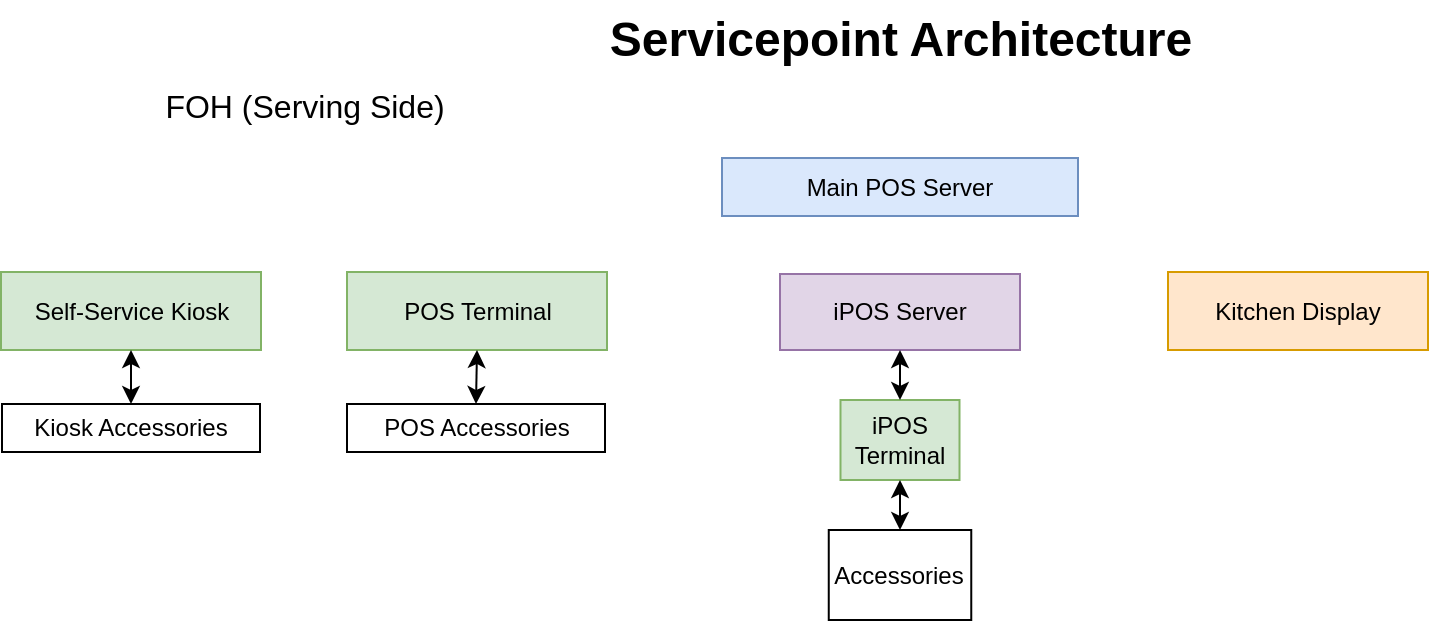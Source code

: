 <mxfile border="50" scale="3" compressed="false" locked="false" version="24.7.7">
  <diagram name="Blank" id="YmL12bMKpDGza6XwsDPr">
    <mxGraphModel dx="2059" dy="686" grid="0" gridSize="10" guides="1" tooltips="1" connect="1" arrows="1" fold="1" page="0" pageScale="1" pageWidth="827" pageHeight="1169" background="none" math="1" shadow="0">
      <root>
        <mxCell id="X5NqExCQtvZxIxQ7pmgY-0" />
        <mxCell id="1" parent="X5NqExCQtvZxIxQ7pmgY-0" />
        <mxCell id="uZHWdwqBzNDXaLBIzFla-1" value="Main POS Server" style="rounded=0;whiteSpace=wrap;html=1;fillColor=#dae8fc;strokeColor=#6c8ebf;" vertex="1" parent="1">
          <mxGeometry x="-429" y="328" width="178" height="29" as="geometry" />
        </mxCell>
        <mxCell id="uZHWdwqBzNDXaLBIzFla-2" value="Servicepoint Architecture" style="text;strokeColor=none;fillColor=none;html=1;fontSize=24;fontStyle=1;verticalAlign=middle;align=center;" vertex="1" parent="1">
          <mxGeometry x="-390" y="249" width="100" height="40" as="geometry" />
        </mxCell>
        <mxCell id="uZHWdwqBzNDXaLBIzFla-4" value="POS Terminal" style="rounded=0;whiteSpace=wrap;html=1;fillColor=#d5e8d4;strokeColor=#82b366;" vertex="1" parent="1">
          <mxGeometry x="-616.5" y="385" width="130" height="39" as="geometry" />
        </mxCell>
        <mxCell id="uZHWdwqBzNDXaLBIzFla-6" value="&lt;span style=&quot;font-weight: normal;&quot;&gt;&lt;font style=&quot;font-size: 16px;&quot;&gt;FOH (Serving Side)&lt;/font&gt;&lt;/span&gt;" style="text;strokeColor=none;fillColor=none;html=1;fontSize=24;fontStyle=1;verticalAlign=middle;align=center;" vertex="1" parent="1">
          <mxGeometry x="-688" y="280" width="100" height="40" as="geometry" />
        </mxCell>
        <mxCell id="uZHWdwqBzNDXaLBIzFla-7" value="POS Accessories" style="rounded=0;whiteSpace=wrap;html=1;" vertex="1" parent="1">
          <mxGeometry x="-616.5" y="451" width="129" height="24" as="geometry" />
        </mxCell>
        <mxCell id="uZHWdwqBzNDXaLBIzFla-9" value="" style="endArrow=classic;startArrow=classic;html=1;rounded=0;exitX=0.5;exitY=0;exitDx=0;exitDy=0;entryX=0.5;entryY=1;entryDx=0;entryDy=0;" edge="1" parent="1" source="uZHWdwqBzNDXaLBIzFla-7" target="uZHWdwqBzNDXaLBIzFla-4">
          <mxGeometry width="50" height="50" relative="1" as="geometry">
            <mxPoint x="-547.5" y="462" as="sourcePoint" />
            <mxPoint x="-555.5" y="434" as="targetPoint" />
          </mxGeometry>
        </mxCell>
        <mxCell id="uZHWdwqBzNDXaLBIzFla-11" value="Self-Service Kiosk" style="rounded=0;whiteSpace=wrap;html=1;fillColor=#d5e8d4;strokeColor=#82b366;" vertex="1" parent="1">
          <mxGeometry x="-789.5" y="385" width="130" height="39" as="geometry" />
        </mxCell>
        <mxCell id="uZHWdwqBzNDXaLBIzFla-12" value="Kiosk Accessories" style="rounded=0;whiteSpace=wrap;html=1;" vertex="1" parent="1">
          <mxGeometry x="-789" y="451" width="129" height="24" as="geometry" />
        </mxCell>
        <mxCell id="uZHWdwqBzNDXaLBIzFla-13" value="" style="endArrow=classic;startArrow=classic;html=1;rounded=0;exitX=0.5;exitY=0;exitDx=0;exitDy=0;entryX=0.5;entryY=1;entryDx=0;entryDy=0;" edge="1" parent="1" source="uZHWdwqBzNDXaLBIzFla-12" target="uZHWdwqBzNDXaLBIzFla-11">
          <mxGeometry width="50" height="50" relative="1" as="geometry">
            <mxPoint x="-541.5" y="461" as="sourcePoint" />
            <mxPoint x="-541.5" y="434" as="targetPoint" />
          </mxGeometry>
        </mxCell>
        <mxCell id="uZHWdwqBzNDXaLBIzFla-14" value="Kitchen Display" style="rounded=0;whiteSpace=wrap;html=1;fillColor=#ffe6cc;strokeColor=#d79b00;" vertex="1" parent="1">
          <mxGeometry x="-206" y="385" width="130" height="39" as="geometry" />
        </mxCell>
        <mxCell id="uZHWdwqBzNDXaLBIzFla-15" value="iPOS Server" style="rounded=0;whiteSpace=wrap;html=1;fillColor=#e1d5e7;strokeColor=#9673a6;" vertex="1" parent="1">
          <mxGeometry x="-400" y="386" width="120" height="38" as="geometry" />
        </mxCell>
        <mxCell id="uZHWdwqBzNDXaLBIzFla-16" value="iPOS Terminal" style="rounded=0;whiteSpace=wrap;html=1;fillColor=#d5e8d4;strokeColor=#82b366;" vertex="1" parent="1">
          <mxGeometry x="-369.75" y="449" width="59.5" height="40" as="geometry" />
        </mxCell>
        <mxCell id="uZHWdwqBzNDXaLBIzFla-18" value="Accessories" style="rounded=0;whiteSpace=wrap;html=1;" vertex="1" parent="1">
          <mxGeometry x="-375.62" y="514" width="71.25" height="45" as="geometry" />
        </mxCell>
        <mxCell id="uZHWdwqBzNDXaLBIzFla-19" value="" style="endArrow=classic;startArrow=classic;html=1;rounded=0;exitX=0.5;exitY=0;exitDx=0;exitDy=0;entryX=0.5;entryY=1;entryDx=0;entryDy=0;" edge="1" parent="1" source="uZHWdwqBzNDXaLBIzFla-18" target="uZHWdwqBzNDXaLBIzFla-16">
          <mxGeometry width="50" height="50" relative="1" as="geometry">
            <mxPoint x="-542" y="461" as="sourcePoint" />
            <mxPoint x="-541" y="434" as="targetPoint" />
          </mxGeometry>
        </mxCell>
        <mxCell id="uZHWdwqBzNDXaLBIzFla-20" value="" style="endArrow=classic;startArrow=classic;html=1;rounded=0;exitX=0.5;exitY=0;exitDx=0;exitDy=0;entryX=0.5;entryY=1;entryDx=0;entryDy=0;" edge="1" parent="1" source="uZHWdwqBzNDXaLBIzFla-16" target="uZHWdwqBzNDXaLBIzFla-15">
          <mxGeometry width="50" height="50" relative="1" as="geometry">
            <mxPoint x="-542" y="461" as="sourcePoint" />
            <mxPoint x="-541" y="434" as="targetPoint" />
          </mxGeometry>
        </mxCell>
      </root>
    </mxGraphModel>
  </diagram>
</mxfile>
